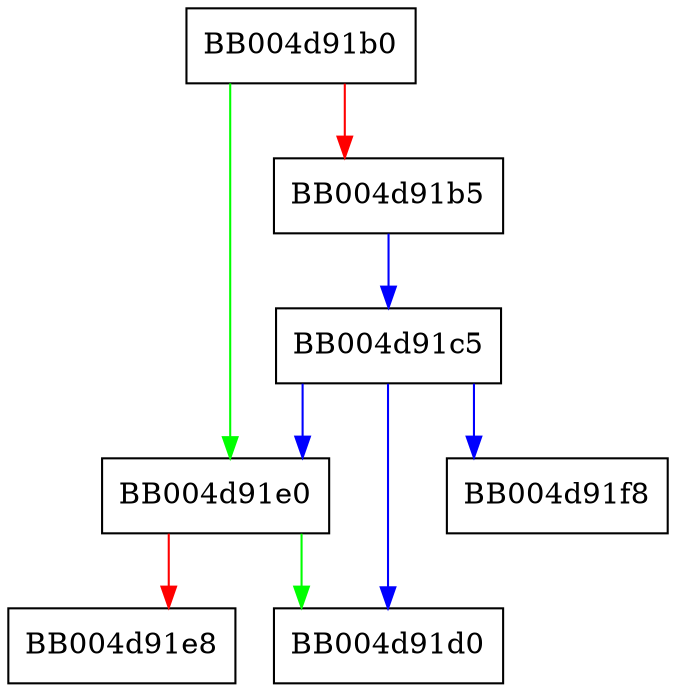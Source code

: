digraph SSL_extension_supported {
  node [shape="box"];
  graph [splines=ortho];
  BB004d91b0 -> BB004d91e0 [color="green"];
  BB004d91b0 -> BB004d91b5 [color="red"];
  BB004d91b5 -> BB004d91c5 [color="blue"];
  BB004d91c5 -> BB004d91d0 [color="blue"];
  BB004d91c5 -> BB004d91f8 [color="blue"];
  BB004d91c5 -> BB004d91e0 [color="blue"];
  BB004d91e0 -> BB004d91d0 [color="green"];
  BB004d91e0 -> BB004d91e8 [color="red"];
}